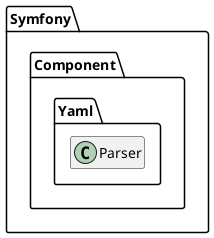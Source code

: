 @startuml
set namespaceSeparator \\
hide members
hide << alias >> circle

class Symfony\\Component\\Yaml\\Parser
@enduml
